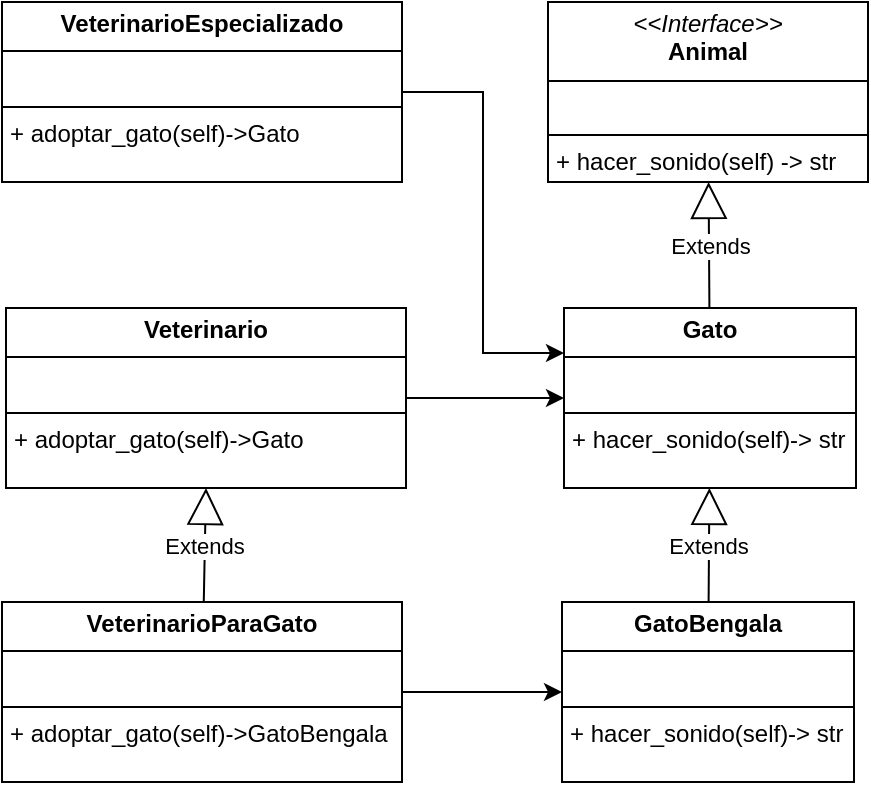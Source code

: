 <mxfile version="22.1.22" type="embed">
  <diagram id="TcWZPrOXUQ1p5xYEUWto" name="classes">
    <mxGraphModel dx="752" dy="1135" grid="1" gridSize="10" guides="1" tooltips="1" connect="1" arrows="1" fold="1" page="1" pageScale="1" pageWidth="850" pageHeight="1100" math="0" shadow="0">
      <root>
        <mxCell id="0" />
        <mxCell id="1" parent="0" />
        <mxCell id="gk5KHT2HPCPeYU6O1pcH-1" value="&lt;p style=&quot;margin:0px;margin-top:4px;text-align:center;&quot;&gt;&lt;i&gt;&amp;lt;&amp;lt;Interface&amp;gt;&amp;gt;&lt;/i&gt;&lt;br&gt;&lt;b&gt;Animal&lt;/b&gt;&lt;/p&gt;&lt;hr size=&quot;1&quot; style=&quot;border-style:solid;&quot;&gt;&lt;p style=&quot;margin:0px;margin-left:4px;&quot;&gt;&amp;nbsp;&lt;/p&gt;&lt;hr size=&quot;1&quot; style=&quot;border-style:solid;&quot;&gt;&lt;p style=&quot;margin:0px;margin-left:4px;&quot;&gt;+ hacer_sonido(self) -&amp;gt; str&lt;/p&gt;" style="verticalAlign=top;align=left;overflow=fill;html=1;whiteSpace=wrap;" parent="1" vertex="1">
          <mxGeometry x="361" y="210" width="160" height="90" as="geometry" />
        </mxCell>
        <mxCell id="gk5KHT2HPCPeYU6O1pcH-2" value="&lt;p style=&quot;margin:0px;margin-top:4px;text-align:center;&quot;&gt;&lt;b&gt;GatoBengala&lt;/b&gt;&lt;/p&gt;&lt;hr size=&quot;1&quot; style=&quot;border-style:solid;&quot;&gt;&lt;p style=&quot;margin:0px;margin-left:4px;&quot;&gt;&amp;nbsp;&lt;/p&gt;&lt;hr size=&quot;1&quot; style=&quot;border-style:solid;&quot;&gt;&lt;p style=&quot;margin:0px;margin-left:4px;&quot;&gt;+ hacer_sonido(self)-&amp;gt; str&lt;/p&gt;" style="verticalAlign=top;align=left;overflow=fill;html=1;whiteSpace=wrap;" parent="1" vertex="1">
          <mxGeometry x="368" y="510" width="146" height="90" as="geometry" />
        </mxCell>
        <mxCell id="8" style="edgeStyle=orthogonalEdgeStyle;rounded=0;orthogonalLoop=1;jettySize=auto;html=1;entryX=0;entryY=0.5;entryDx=0;entryDy=0;" edge="1" parent="1" source="gk5KHT2HPCPeYU6O1pcH-6" target="2">
          <mxGeometry relative="1" as="geometry" />
        </mxCell>
        <mxCell id="gk5KHT2HPCPeYU6O1pcH-6" value="&lt;p style=&quot;margin:0px;margin-top:4px;text-align:center;&quot;&gt;&lt;b&gt;Veterinario&lt;/b&gt;&lt;/p&gt;&lt;hr size=&quot;1&quot; style=&quot;border-style:solid;&quot;&gt;&lt;p style=&quot;margin:0px;margin-left:4px;&quot;&gt;&amp;nbsp;&lt;/p&gt;&lt;hr size=&quot;1&quot; style=&quot;border-style:solid;&quot;&gt;&lt;p style=&quot;margin:0px;margin-left:4px;&quot;&gt;+ adoptar_gato(self)-&amp;gt;Gato&lt;/p&gt;" style="verticalAlign=top;align=left;overflow=fill;html=1;whiteSpace=wrap;" parent="1" vertex="1">
          <mxGeometry x="90" y="363" width="200" height="90" as="geometry" />
        </mxCell>
        <mxCell id="9" style="edgeStyle=orthogonalEdgeStyle;rounded=0;orthogonalLoop=1;jettySize=auto;html=1;" edge="1" parent="1" source="gk5KHT2HPCPeYU6O1pcH-9" target="gk5KHT2HPCPeYU6O1pcH-2">
          <mxGeometry relative="1" as="geometry" />
        </mxCell>
        <mxCell id="gk5KHT2HPCPeYU6O1pcH-9" value="&lt;p style=&quot;margin:0px;margin-top:4px;text-align:center;&quot;&gt;&lt;b&gt;VeterinarioParaGato&lt;/b&gt;&lt;/p&gt;&lt;hr size=&quot;1&quot; style=&quot;border-style:solid;&quot;&gt;&lt;p style=&quot;margin:0px;margin-left:4px;&quot;&gt;&amp;nbsp;&lt;/p&gt;&lt;hr size=&quot;1&quot; style=&quot;border-style:solid;&quot;&gt;&lt;p style=&quot;margin:0px;margin-left:4px;&quot;&gt;+ adoptar_gato(self)-&amp;gt;GatoBengala&lt;br&gt;&lt;/p&gt;" style="verticalAlign=top;align=left;overflow=fill;html=1;whiteSpace=wrap;" parent="1" vertex="1">
          <mxGeometry x="88" y="510" width="200" height="90" as="geometry" />
        </mxCell>
        <mxCell id="gk5KHT2HPCPeYU6O1pcH-12" value="Extends" style="endArrow=block;endSize=16;endFill=0;html=1;rounded=0;entryX=0.5;entryY=1;entryDx=0;entryDy=0;" parent="1" source="gk5KHT2HPCPeYU6O1pcH-9" target="gk5KHT2HPCPeYU6O1pcH-6" edge="1">
          <mxGeometry width="160" relative="1" as="geometry">
            <mxPoint x="221" y="572" as="sourcePoint" />
            <mxPoint x="381" y="572" as="targetPoint" />
          </mxGeometry>
        </mxCell>
        <mxCell id="2" value="&lt;p style=&quot;margin:0px;margin-top:4px;text-align:center;&quot;&gt;&lt;b&gt;Gato&lt;/b&gt;&lt;/p&gt;&lt;hr size=&quot;1&quot; style=&quot;border-style:solid;&quot;&gt;&lt;p style=&quot;margin:0px;margin-left:4px;&quot;&gt;&amp;nbsp;&lt;/p&gt;&lt;hr size=&quot;1&quot; style=&quot;border-style:solid;&quot;&gt;&lt;p style=&quot;margin:0px;margin-left:4px;&quot;&gt;+ hacer_sonido(self)-&amp;gt; str&lt;/p&gt;" style="verticalAlign=top;align=left;overflow=fill;html=1;whiteSpace=wrap;" parent="1" vertex="1">
          <mxGeometry x="369" y="363" width="146" height="90" as="geometry" />
        </mxCell>
        <mxCell id="3" value="Extends" style="endArrow=block;endSize=16;endFill=0;html=1;rounded=0;" parent="1" source="2" target="gk5KHT2HPCPeYU6O1pcH-1" edge="1">
          <mxGeometry width="160" relative="1" as="geometry">
            <mxPoint x="340" y="580" as="sourcePoint" />
            <mxPoint x="500" y="580" as="targetPoint" />
          </mxGeometry>
        </mxCell>
        <mxCell id="5" value="Extends" style="endArrow=block;endSize=16;endFill=0;html=1;rounded=0;" parent="1" source="gk5KHT2HPCPeYU6O1pcH-2" target="2" edge="1">
          <mxGeometry width="160" relative="1" as="geometry">
            <mxPoint x="571" y="550" as="sourcePoint" />
            <mxPoint x="570" y="487" as="targetPoint" />
          </mxGeometry>
        </mxCell>
        <mxCell id="11" style="edgeStyle=orthogonalEdgeStyle;rounded=0;orthogonalLoop=1;jettySize=auto;html=1;entryX=0;entryY=0.25;entryDx=0;entryDy=0;" edge="1" parent="1" source="10" target="2">
          <mxGeometry relative="1" as="geometry" />
        </mxCell>
        <mxCell id="10" value="&lt;p style=&quot;margin:0px;margin-top:4px;text-align:center;&quot;&gt;&lt;b&gt;VeterinarioEspecializado&lt;/b&gt;&lt;/p&gt;&lt;hr size=&quot;1&quot; style=&quot;border-style:solid;&quot;&gt;&lt;p style=&quot;margin:0px;margin-left:4px;&quot;&gt;&amp;nbsp;&lt;/p&gt;&lt;hr size=&quot;1&quot; style=&quot;border-style:solid;&quot;&gt;&lt;p style=&quot;margin:0px;margin-left:4px;&quot;&gt;+ adoptar_gato(self)-&amp;gt;Gato&lt;/p&gt;" style="verticalAlign=top;align=left;overflow=fill;html=1;whiteSpace=wrap;" vertex="1" parent="1">
          <mxGeometry x="88" y="210" width="200" height="90" as="geometry" />
        </mxCell>
      </root>
    </mxGraphModel>
  </diagram>
</mxfile>

